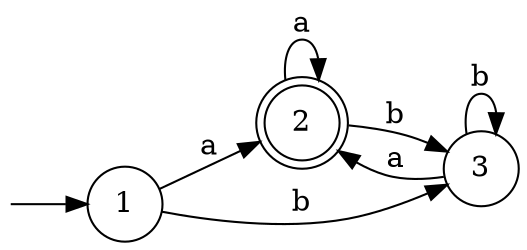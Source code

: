 digraph A {
rankdir=LR

"" [shape=none,height=0,width=0]
1 [shape=circle]
2 [shape=circle, peripheries=2]
3 [shape=circle]
"" -> 1
1 -> 2 [label="a"]
1 -> 3 [label="b"]
2 -> 2 [label="a"]
3 -> 3 [label="b"]
2 -> 3 [label="b"]
3 -> 2 [label="a"]
}
